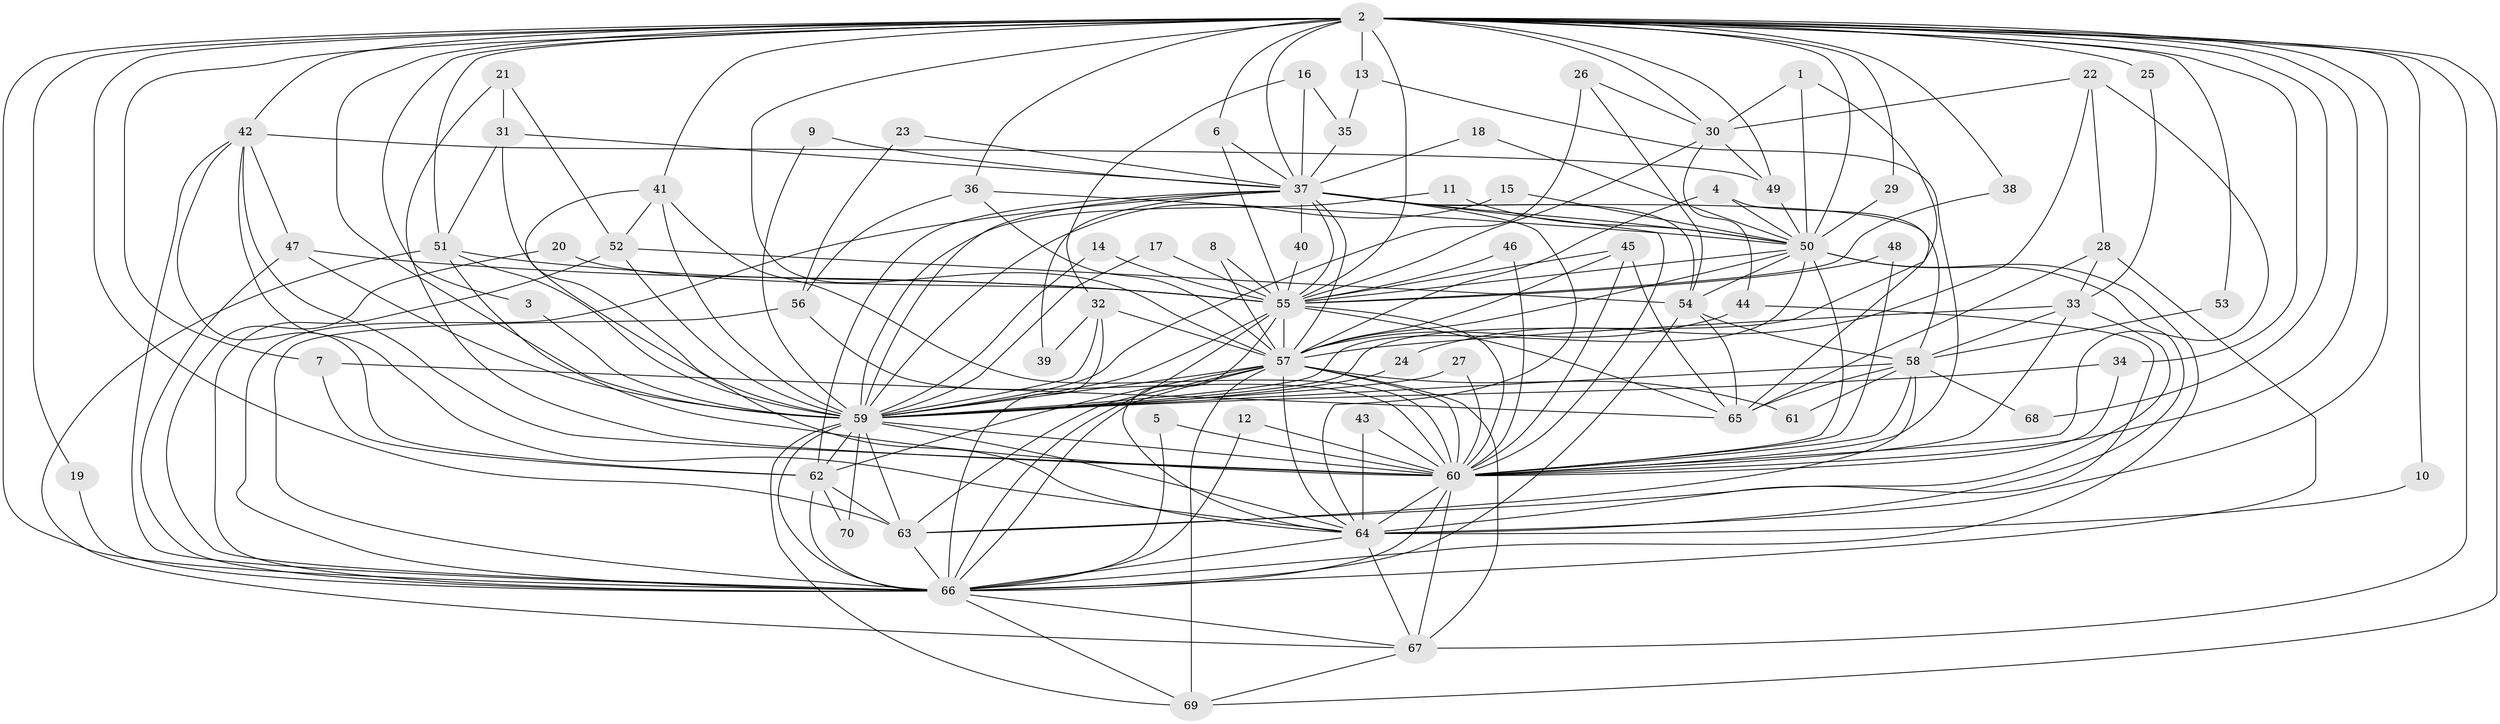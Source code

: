// original degree distribution, {20: 0.014285714285714285, 22: 0.007142857142857143, 30: 0.007142857142857143, 25: 0.007142857142857143, 34: 0.007142857142857143, 26: 0.007142857142857143, 17: 0.007142857142857143, 23: 0.007142857142857143, 27: 0.007142857142857143, 5: 0.02857142857142857, 3: 0.20714285714285716, 4: 0.12857142857142856, 7: 0.014285714285714285, 2: 0.5214285714285715, 6: 0.02142857142857143, 9: 0.007142857142857143}
// Generated by graph-tools (version 1.1) at 2025/25/03/09/25 03:25:40]
// undirected, 70 vertices, 207 edges
graph export_dot {
graph [start="1"]
  node [color=gray90,style=filled];
  1;
  2;
  3;
  4;
  5;
  6;
  7;
  8;
  9;
  10;
  11;
  12;
  13;
  14;
  15;
  16;
  17;
  18;
  19;
  20;
  21;
  22;
  23;
  24;
  25;
  26;
  27;
  28;
  29;
  30;
  31;
  32;
  33;
  34;
  35;
  36;
  37;
  38;
  39;
  40;
  41;
  42;
  43;
  44;
  45;
  46;
  47;
  48;
  49;
  50;
  51;
  52;
  53;
  54;
  55;
  56;
  57;
  58;
  59;
  60;
  61;
  62;
  63;
  64;
  65;
  66;
  67;
  68;
  69;
  70;
  1 -- 30 [weight=1.0];
  1 -- 50 [weight=1.0];
  1 -- 59 [weight=1.0];
  2 -- 3 [weight=1.0];
  2 -- 6 [weight=1.0];
  2 -- 7 [weight=2.0];
  2 -- 10 [weight=1.0];
  2 -- 13 [weight=1.0];
  2 -- 19 [weight=1.0];
  2 -- 25 [weight=1.0];
  2 -- 29 [weight=1.0];
  2 -- 30 [weight=1.0];
  2 -- 34 [weight=1.0];
  2 -- 36 [weight=1.0];
  2 -- 37 [weight=3.0];
  2 -- 38 [weight=1.0];
  2 -- 41 [weight=1.0];
  2 -- 42 [weight=1.0];
  2 -- 49 [weight=1.0];
  2 -- 50 [weight=3.0];
  2 -- 51 [weight=1.0];
  2 -- 53 [weight=1.0];
  2 -- 55 [weight=2.0];
  2 -- 57 [weight=3.0];
  2 -- 59 [weight=2.0];
  2 -- 60 [weight=2.0];
  2 -- 63 [weight=1.0];
  2 -- 64 [weight=2.0];
  2 -- 66 [weight=2.0];
  2 -- 67 [weight=1.0];
  2 -- 68 [weight=1.0];
  2 -- 69 [weight=1.0];
  3 -- 59 [weight=1.0];
  4 -- 50 [weight=1.0];
  4 -- 57 [weight=1.0];
  4 -- 65 [weight=1.0];
  5 -- 60 [weight=1.0];
  5 -- 66 [weight=1.0];
  6 -- 37 [weight=1.0];
  6 -- 55 [weight=1.0];
  7 -- 62 [weight=1.0];
  7 -- 65 [weight=1.0];
  8 -- 55 [weight=1.0];
  8 -- 57 [weight=1.0];
  9 -- 37 [weight=1.0];
  9 -- 59 [weight=1.0];
  10 -- 64 [weight=1.0];
  11 -- 50 [weight=1.0];
  11 -- 59 [weight=1.0];
  12 -- 60 [weight=1.0];
  12 -- 66 [weight=1.0];
  13 -- 35 [weight=1.0];
  13 -- 60 [weight=1.0];
  14 -- 55 [weight=1.0];
  14 -- 59 [weight=1.0];
  15 -- 50 [weight=1.0];
  15 -- 59 [weight=1.0];
  16 -- 32 [weight=1.0];
  16 -- 35 [weight=1.0];
  16 -- 37 [weight=1.0];
  17 -- 55 [weight=1.0];
  17 -- 59 [weight=1.0];
  18 -- 37 [weight=1.0];
  18 -- 50 [weight=1.0];
  19 -- 66 [weight=1.0];
  20 -- 55 [weight=1.0];
  20 -- 66 [weight=1.0];
  21 -- 31 [weight=1.0];
  21 -- 52 [weight=1.0];
  21 -- 60 [weight=1.0];
  22 -- 24 [weight=1.0];
  22 -- 28 [weight=1.0];
  22 -- 30 [weight=1.0];
  22 -- 60 [weight=2.0];
  23 -- 37 [weight=1.0];
  23 -- 56 [weight=1.0];
  24 -- 59 [weight=1.0];
  25 -- 33 [weight=1.0];
  26 -- 30 [weight=1.0];
  26 -- 54 [weight=1.0];
  26 -- 59 [weight=1.0];
  27 -- 59 [weight=1.0];
  27 -- 60 [weight=1.0];
  28 -- 33 [weight=1.0];
  28 -- 65 [weight=1.0];
  28 -- 66 [weight=1.0];
  29 -- 50 [weight=1.0];
  30 -- 44 [weight=1.0];
  30 -- 49 [weight=1.0];
  30 -- 55 [weight=1.0];
  31 -- 37 [weight=1.0];
  31 -- 51 [weight=1.0];
  31 -- 59 [weight=1.0];
  32 -- 39 [weight=1.0];
  32 -- 57 [weight=1.0];
  32 -- 59 [weight=1.0];
  32 -- 66 [weight=1.0];
  33 -- 57 [weight=1.0];
  33 -- 58 [weight=1.0];
  33 -- 60 [weight=1.0];
  33 -- 63 [weight=1.0];
  34 -- 59 [weight=1.0];
  34 -- 60 [weight=1.0];
  35 -- 37 [weight=1.0];
  36 -- 50 [weight=1.0];
  36 -- 56 [weight=1.0];
  36 -- 57 [weight=1.0];
  37 -- 39 [weight=1.0];
  37 -- 40 [weight=1.0];
  37 -- 50 [weight=1.0];
  37 -- 54 [weight=1.0];
  37 -- 55 [weight=1.0];
  37 -- 57 [weight=1.0];
  37 -- 58 [weight=1.0];
  37 -- 59 [weight=1.0];
  37 -- 60 [weight=1.0];
  37 -- 62 [weight=1.0];
  37 -- 64 [weight=1.0];
  37 -- 66 [weight=1.0];
  38 -- 55 [weight=1.0];
  40 -- 55 [weight=1.0];
  41 -- 52 [weight=1.0];
  41 -- 59 [weight=2.0];
  41 -- 60 [weight=1.0];
  41 -- 64 [weight=1.0];
  42 -- 47 [weight=1.0];
  42 -- 49 [weight=1.0];
  42 -- 60 [weight=1.0];
  42 -- 62 [weight=1.0];
  42 -- 64 [weight=1.0];
  42 -- 66 [weight=1.0];
  43 -- 60 [weight=1.0];
  43 -- 64 [weight=1.0];
  44 -- 57 [weight=1.0];
  44 -- 64 [weight=1.0];
  45 -- 55 [weight=1.0];
  45 -- 57 [weight=1.0];
  45 -- 60 [weight=1.0];
  45 -- 65 [weight=1.0];
  46 -- 55 [weight=1.0];
  46 -- 60 [weight=1.0];
  47 -- 55 [weight=1.0];
  47 -- 59 [weight=2.0];
  47 -- 66 [weight=1.0];
  48 -- 55 [weight=1.0];
  48 -- 60 [weight=1.0];
  49 -- 50 [weight=1.0];
  50 -- 54 [weight=1.0];
  50 -- 55 [weight=1.0];
  50 -- 57 [weight=1.0];
  50 -- 59 [weight=1.0];
  50 -- 60 [weight=1.0];
  50 -- 64 [weight=2.0];
  50 -- 66 [weight=1.0];
  51 -- 55 [weight=1.0];
  51 -- 59 [weight=1.0];
  51 -- 60 [weight=1.0];
  51 -- 67 [weight=1.0];
  52 -- 54 [weight=1.0];
  52 -- 59 [weight=1.0];
  52 -- 66 [weight=1.0];
  53 -- 58 [weight=1.0];
  54 -- 58 [weight=1.0];
  54 -- 65 [weight=1.0];
  54 -- 66 [weight=1.0];
  55 -- 57 [weight=3.0];
  55 -- 59 [weight=1.0];
  55 -- 60 [weight=1.0];
  55 -- 64 [weight=2.0];
  55 -- 65 [weight=1.0];
  55 -- 66 [weight=2.0];
  56 -- 60 [weight=1.0];
  56 -- 66 [weight=1.0];
  57 -- 59 [weight=1.0];
  57 -- 60 [weight=2.0];
  57 -- 61 [weight=1.0];
  57 -- 62 [weight=1.0];
  57 -- 63 [weight=1.0];
  57 -- 64 [weight=1.0];
  57 -- 66 [weight=1.0];
  57 -- 67 [weight=1.0];
  57 -- 69 [weight=1.0];
  58 -- 59 [weight=1.0];
  58 -- 60 [weight=1.0];
  58 -- 61 [weight=1.0];
  58 -- 63 [weight=1.0];
  58 -- 65 [weight=1.0];
  58 -- 68 [weight=1.0];
  59 -- 60 [weight=1.0];
  59 -- 62 [weight=1.0];
  59 -- 63 [weight=1.0];
  59 -- 64 [weight=1.0];
  59 -- 66 [weight=1.0];
  59 -- 69 [weight=1.0];
  59 -- 70 [weight=1.0];
  60 -- 64 [weight=1.0];
  60 -- 66 [weight=1.0];
  60 -- 67 [weight=2.0];
  62 -- 63 [weight=1.0];
  62 -- 66 [weight=1.0];
  62 -- 70 [weight=1.0];
  63 -- 66 [weight=1.0];
  64 -- 66 [weight=1.0];
  64 -- 67 [weight=1.0];
  66 -- 67 [weight=1.0];
  66 -- 69 [weight=1.0];
  67 -- 69 [weight=1.0];
}
